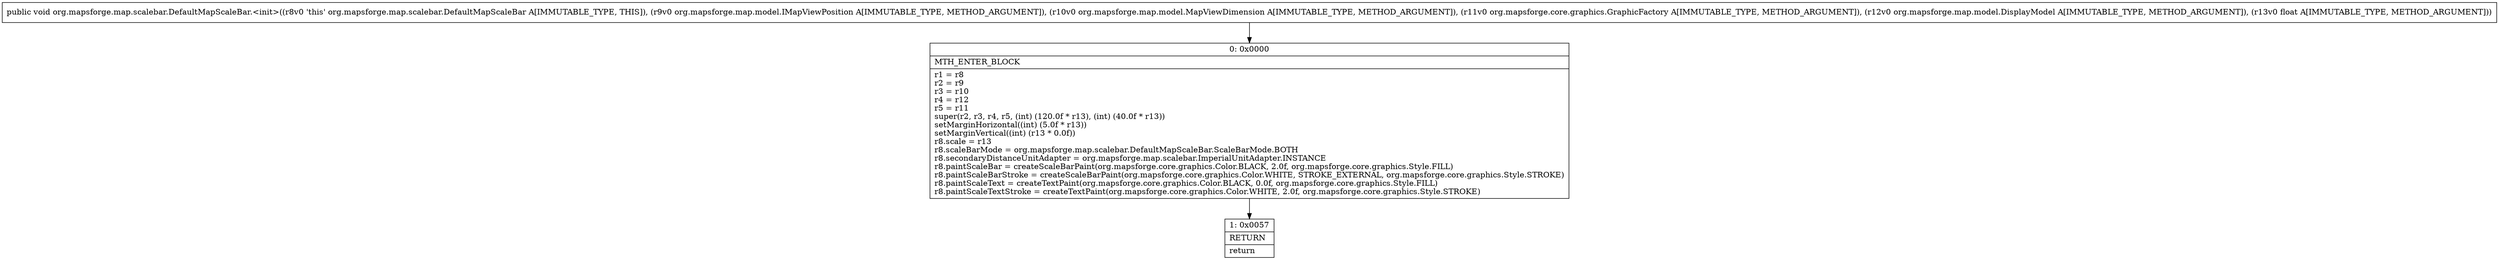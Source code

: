 digraph "CFG fororg.mapsforge.map.scalebar.DefaultMapScaleBar.\<init\>(Lorg\/mapsforge\/map\/model\/IMapViewPosition;Lorg\/mapsforge\/map\/model\/MapViewDimension;Lorg\/mapsforge\/core\/graphics\/GraphicFactory;Lorg\/mapsforge\/map\/model\/DisplayModel;F)V" {
Node_0 [shape=record,label="{0\:\ 0x0000|MTH_ENTER_BLOCK\l|r1 = r8\lr2 = r9\lr3 = r10\lr4 = r12\lr5 = r11\lsuper(r2, r3, r4, r5, (int) (120.0f * r13), (int) (40.0f * r13))\lsetMarginHorizontal((int) (5.0f * r13))\lsetMarginVertical((int) (r13 * 0.0f))\lr8.scale = r13\lr8.scaleBarMode = org.mapsforge.map.scalebar.DefaultMapScaleBar.ScaleBarMode.BOTH\lr8.secondaryDistanceUnitAdapter = org.mapsforge.map.scalebar.ImperialUnitAdapter.INSTANCE\lr8.paintScaleBar = createScaleBarPaint(org.mapsforge.core.graphics.Color.BLACK, 2.0f, org.mapsforge.core.graphics.Style.FILL)\lr8.paintScaleBarStroke = createScaleBarPaint(org.mapsforge.core.graphics.Color.WHITE, STROKE_EXTERNAL, org.mapsforge.core.graphics.Style.STROKE)\lr8.paintScaleText = createTextPaint(org.mapsforge.core.graphics.Color.BLACK, 0.0f, org.mapsforge.core.graphics.Style.FILL)\lr8.paintScaleTextStroke = createTextPaint(org.mapsforge.core.graphics.Color.WHITE, 2.0f, org.mapsforge.core.graphics.Style.STROKE)\l}"];
Node_1 [shape=record,label="{1\:\ 0x0057|RETURN\l|return\l}"];
MethodNode[shape=record,label="{public void org.mapsforge.map.scalebar.DefaultMapScaleBar.\<init\>((r8v0 'this' org.mapsforge.map.scalebar.DefaultMapScaleBar A[IMMUTABLE_TYPE, THIS]), (r9v0 org.mapsforge.map.model.IMapViewPosition A[IMMUTABLE_TYPE, METHOD_ARGUMENT]), (r10v0 org.mapsforge.map.model.MapViewDimension A[IMMUTABLE_TYPE, METHOD_ARGUMENT]), (r11v0 org.mapsforge.core.graphics.GraphicFactory A[IMMUTABLE_TYPE, METHOD_ARGUMENT]), (r12v0 org.mapsforge.map.model.DisplayModel A[IMMUTABLE_TYPE, METHOD_ARGUMENT]), (r13v0 float A[IMMUTABLE_TYPE, METHOD_ARGUMENT])) }"];
MethodNode -> Node_0;
Node_0 -> Node_1;
}

